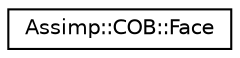 digraph "Graphical Class Hierarchy"
{
  edge [fontname="Helvetica",fontsize="10",labelfontname="Helvetica",labelfontsize="10"];
  node [fontname="Helvetica",fontsize="10",shape=record];
  rankdir="LR";
  Node1 [label="Assimp::COB::Face",height=0.2,width=0.4,color="black", fillcolor="white", style="filled",URL="$struct_assimp_1_1_c_o_b_1_1_face.html"];
}
